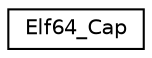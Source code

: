 digraph "Graphical Class Hierarchy"
{
 // LATEX_PDF_SIZE
  edge [fontname="Helvetica",fontsize="10",labelfontname="Helvetica",labelfontsize="10"];
  node [fontname="Helvetica",fontsize="10",shape=record];
  rankdir="LR";
  Node0 [label="Elf64_Cap",height=0.2,width=0.4,color="black", fillcolor="white", style="filled",URL="$structElf64__Cap.html",tooltip=" "];
}
